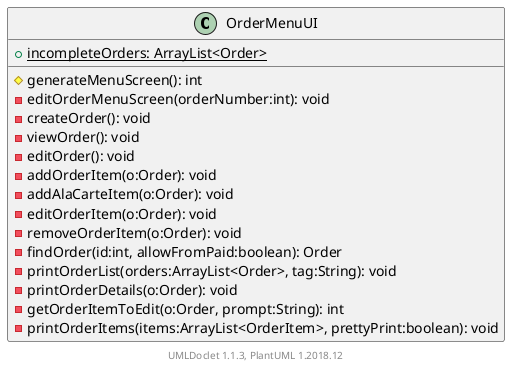 @startuml

    class OrderMenuUI [[../sg/edu/ntu/scse/cz2002/ui/OrderMenuUI.html]] {
        {static} +incompleteOrders: ArrayList<Order>
        #generateMenuScreen(): int
        -editOrderMenuScreen(orderNumber:int): void
        -createOrder(): void
        -viewOrder(): void
        -editOrder(): void
        -addOrderItem(o:Order): void
        -addAlaCarteItem(o:Order): void
        -editOrderItem(o:Order): void
        -removeOrderItem(o:Order): void
        -findOrder(id:int, allowFromPaid:boolean): Order
        -printOrderList(orders:ArrayList<Order>, tag:String): void
        -printOrderDetails(o:Order): void
        -getOrderItemToEdit(o:Order, prompt:String): int
        -printOrderItems(items:ArrayList<OrderItem>, prettyPrint:boolean): void
    }


    center footer UMLDoclet 1.1.3, PlantUML 1.2018.12
@enduml
